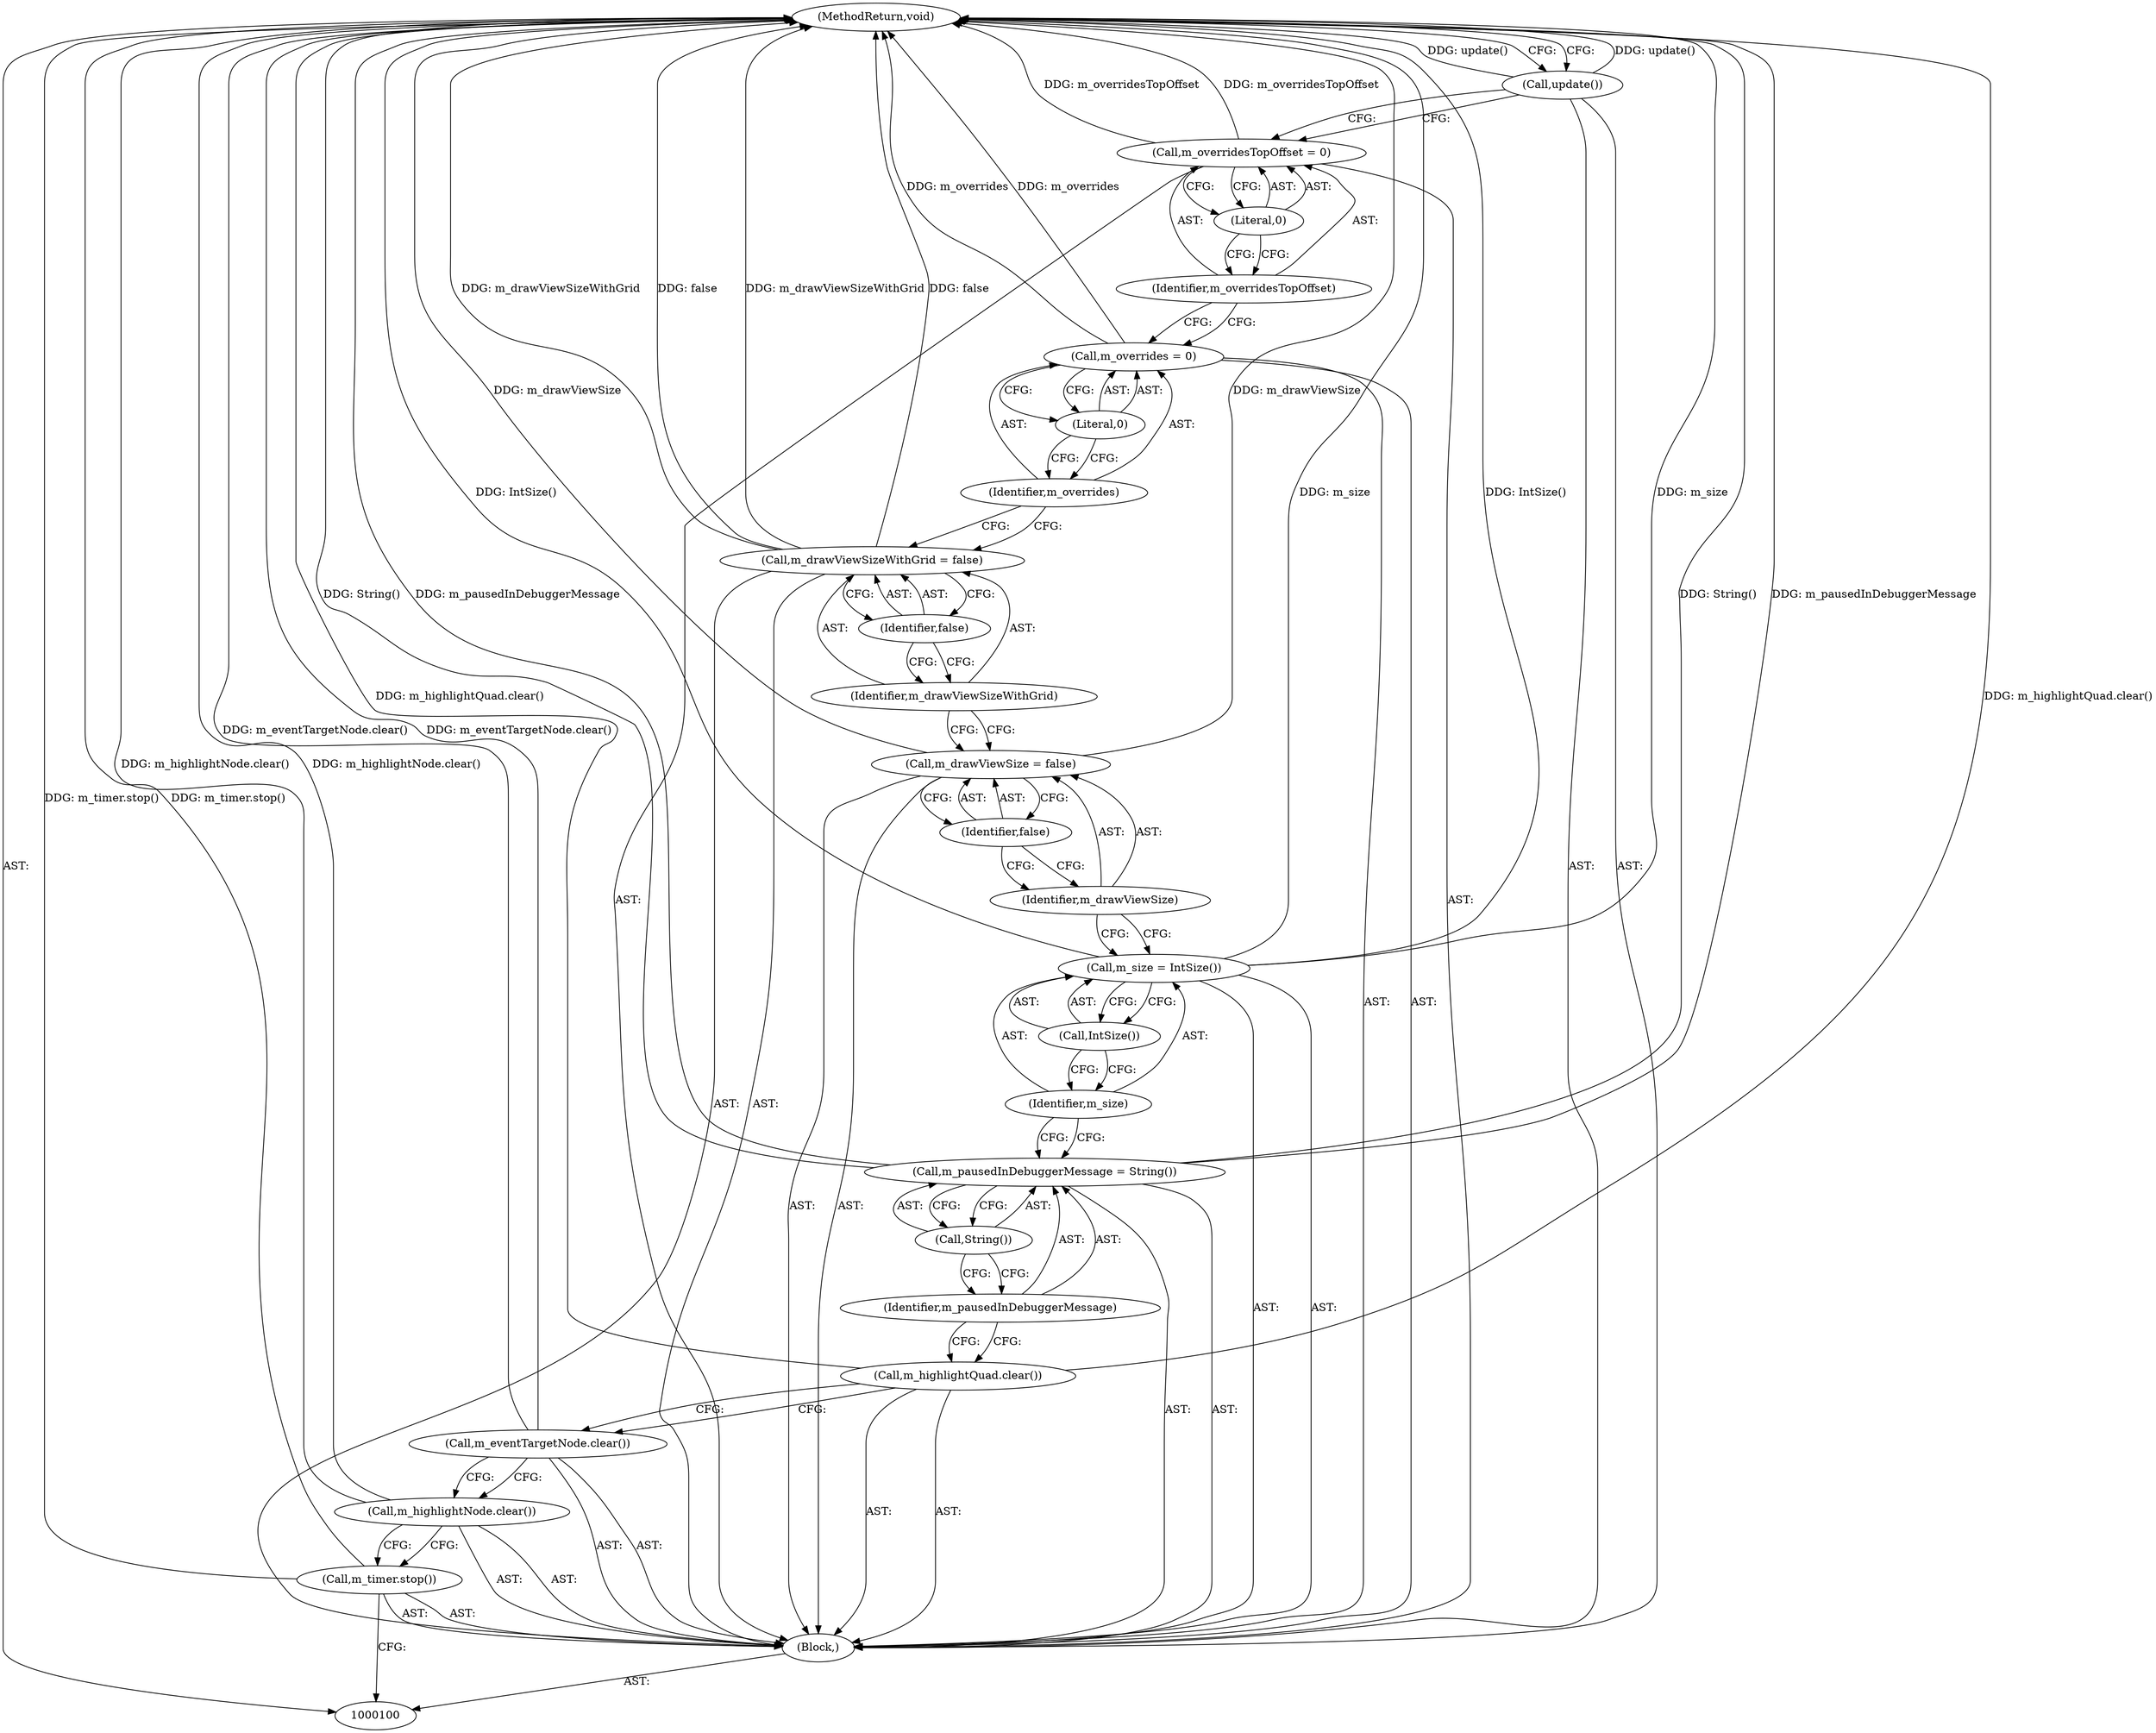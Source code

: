 digraph "1_Chrome_d4cd2b2c0953ad7e9fa988c234eb9361be80fe81_2" {
"1000125" [label="(MethodReturn,void)"];
"1000117" [label="(Identifier,false)"];
"1000115" [label="(Call,m_drawViewSizeWithGrid = false)"];
"1000116" [label="(Identifier,m_drawViewSizeWithGrid)"];
"1000120" [label="(Literal,0)"];
"1000118" [label="(Call,m_overrides = 0)"];
"1000119" [label="(Identifier,m_overrides)"];
"1000123" [label="(Literal,0)"];
"1000121" [label="(Call,m_overridesTopOffset = 0)"];
"1000122" [label="(Identifier,m_overridesTopOffset)"];
"1000124" [label="(Call,update())"];
"1000101" [label="(Block,)"];
"1000102" [label="(Call,m_timer.stop())"];
"1000103" [label="(Call,m_highlightNode.clear())"];
"1000104" [label="(Call,m_eventTargetNode.clear())"];
"1000105" [label="(Call,m_highlightQuad.clear())"];
"1000108" [label="(Call,String())"];
"1000106" [label="(Call,m_pausedInDebuggerMessage = String())"];
"1000107" [label="(Identifier,m_pausedInDebuggerMessage)"];
"1000111" [label="(Call,IntSize())"];
"1000109" [label="(Call,m_size = IntSize())"];
"1000110" [label="(Identifier,m_size)"];
"1000114" [label="(Identifier,false)"];
"1000112" [label="(Call,m_drawViewSize = false)"];
"1000113" [label="(Identifier,m_drawViewSize)"];
"1000125" -> "1000100"  [label="AST: "];
"1000125" -> "1000124"  [label="CFG: "];
"1000115" -> "1000125"  [label="DDG: false"];
"1000115" -> "1000125"  [label="DDG: m_drawViewSizeWithGrid"];
"1000106" -> "1000125"  [label="DDG: String()"];
"1000106" -> "1000125"  [label="DDG: m_pausedInDebuggerMessage"];
"1000104" -> "1000125"  [label="DDG: m_eventTargetNode.clear()"];
"1000105" -> "1000125"  [label="DDG: m_highlightQuad.clear()"];
"1000103" -> "1000125"  [label="DDG: m_highlightNode.clear()"];
"1000121" -> "1000125"  [label="DDG: m_overridesTopOffset"];
"1000118" -> "1000125"  [label="DDG: m_overrides"];
"1000124" -> "1000125"  [label="DDG: update()"];
"1000102" -> "1000125"  [label="DDG: m_timer.stop()"];
"1000112" -> "1000125"  [label="DDG: m_drawViewSize"];
"1000109" -> "1000125"  [label="DDG: m_size"];
"1000109" -> "1000125"  [label="DDG: IntSize()"];
"1000117" -> "1000115"  [label="AST: "];
"1000117" -> "1000116"  [label="CFG: "];
"1000115" -> "1000117"  [label="CFG: "];
"1000115" -> "1000101"  [label="AST: "];
"1000115" -> "1000117"  [label="CFG: "];
"1000116" -> "1000115"  [label="AST: "];
"1000117" -> "1000115"  [label="AST: "];
"1000119" -> "1000115"  [label="CFG: "];
"1000115" -> "1000125"  [label="DDG: false"];
"1000115" -> "1000125"  [label="DDG: m_drawViewSizeWithGrid"];
"1000116" -> "1000115"  [label="AST: "];
"1000116" -> "1000112"  [label="CFG: "];
"1000117" -> "1000116"  [label="CFG: "];
"1000120" -> "1000118"  [label="AST: "];
"1000120" -> "1000119"  [label="CFG: "];
"1000118" -> "1000120"  [label="CFG: "];
"1000118" -> "1000101"  [label="AST: "];
"1000118" -> "1000120"  [label="CFG: "];
"1000119" -> "1000118"  [label="AST: "];
"1000120" -> "1000118"  [label="AST: "];
"1000122" -> "1000118"  [label="CFG: "];
"1000118" -> "1000125"  [label="DDG: m_overrides"];
"1000119" -> "1000118"  [label="AST: "];
"1000119" -> "1000115"  [label="CFG: "];
"1000120" -> "1000119"  [label="CFG: "];
"1000123" -> "1000121"  [label="AST: "];
"1000123" -> "1000122"  [label="CFG: "];
"1000121" -> "1000123"  [label="CFG: "];
"1000121" -> "1000101"  [label="AST: "];
"1000121" -> "1000123"  [label="CFG: "];
"1000122" -> "1000121"  [label="AST: "];
"1000123" -> "1000121"  [label="AST: "];
"1000124" -> "1000121"  [label="CFG: "];
"1000121" -> "1000125"  [label="DDG: m_overridesTopOffset"];
"1000122" -> "1000121"  [label="AST: "];
"1000122" -> "1000118"  [label="CFG: "];
"1000123" -> "1000122"  [label="CFG: "];
"1000124" -> "1000101"  [label="AST: "];
"1000124" -> "1000121"  [label="CFG: "];
"1000125" -> "1000124"  [label="CFG: "];
"1000124" -> "1000125"  [label="DDG: update()"];
"1000101" -> "1000100"  [label="AST: "];
"1000102" -> "1000101"  [label="AST: "];
"1000103" -> "1000101"  [label="AST: "];
"1000104" -> "1000101"  [label="AST: "];
"1000105" -> "1000101"  [label="AST: "];
"1000106" -> "1000101"  [label="AST: "];
"1000109" -> "1000101"  [label="AST: "];
"1000112" -> "1000101"  [label="AST: "];
"1000115" -> "1000101"  [label="AST: "];
"1000118" -> "1000101"  [label="AST: "];
"1000121" -> "1000101"  [label="AST: "];
"1000124" -> "1000101"  [label="AST: "];
"1000102" -> "1000101"  [label="AST: "];
"1000102" -> "1000100"  [label="CFG: "];
"1000103" -> "1000102"  [label="CFG: "];
"1000102" -> "1000125"  [label="DDG: m_timer.stop()"];
"1000103" -> "1000101"  [label="AST: "];
"1000103" -> "1000102"  [label="CFG: "];
"1000104" -> "1000103"  [label="CFG: "];
"1000103" -> "1000125"  [label="DDG: m_highlightNode.clear()"];
"1000104" -> "1000101"  [label="AST: "];
"1000104" -> "1000103"  [label="CFG: "];
"1000105" -> "1000104"  [label="CFG: "];
"1000104" -> "1000125"  [label="DDG: m_eventTargetNode.clear()"];
"1000105" -> "1000101"  [label="AST: "];
"1000105" -> "1000104"  [label="CFG: "];
"1000107" -> "1000105"  [label="CFG: "];
"1000105" -> "1000125"  [label="DDG: m_highlightQuad.clear()"];
"1000108" -> "1000106"  [label="AST: "];
"1000108" -> "1000107"  [label="CFG: "];
"1000106" -> "1000108"  [label="CFG: "];
"1000106" -> "1000101"  [label="AST: "];
"1000106" -> "1000108"  [label="CFG: "];
"1000107" -> "1000106"  [label="AST: "];
"1000108" -> "1000106"  [label="AST: "];
"1000110" -> "1000106"  [label="CFG: "];
"1000106" -> "1000125"  [label="DDG: String()"];
"1000106" -> "1000125"  [label="DDG: m_pausedInDebuggerMessage"];
"1000107" -> "1000106"  [label="AST: "];
"1000107" -> "1000105"  [label="CFG: "];
"1000108" -> "1000107"  [label="CFG: "];
"1000111" -> "1000109"  [label="AST: "];
"1000111" -> "1000110"  [label="CFG: "];
"1000109" -> "1000111"  [label="CFG: "];
"1000109" -> "1000101"  [label="AST: "];
"1000109" -> "1000111"  [label="CFG: "];
"1000110" -> "1000109"  [label="AST: "];
"1000111" -> "1000109"  [label="AST: "];
"1000113" -> "1000109"  [label="CFG: "];
"1000109" -> "1000125"  [label="DDG: m_size"];
"1000109" -> "1000125"  [label="DDG: IntSize()"];
"1000110" -> "1000109"  [label="AST: "];
"1000110" -> "1000106"  [label="CFG: "];
"1000111" -> "1000110"  [label="CFG: "];
"1000114" -> "1000112"  [label="AST: "];
"1000114" -> "1000113"  [label="CFG: "];
"1000112" -> "1000114"  [label="CFG: "];
"1000112" -> "1000101"  [label="AST: "];
"1000112" -> "1000114"  [label="CFG: "];
"1000113" -> "1000112"  [label="AST: "];
"1000114" -> "1000112"  [label="AST: "];
"1000116" -> "1000112"  [label="CFG: "];
"1000112" -> "1000125"  [label="DDG: m_drawViewSize"];
"1000113" -> "1000112"  [label="AST: "];
"1000113" -> "1000109"  [label="CFG: "];
"1000114" -> "1000113"  [label="CFG: "];
}
